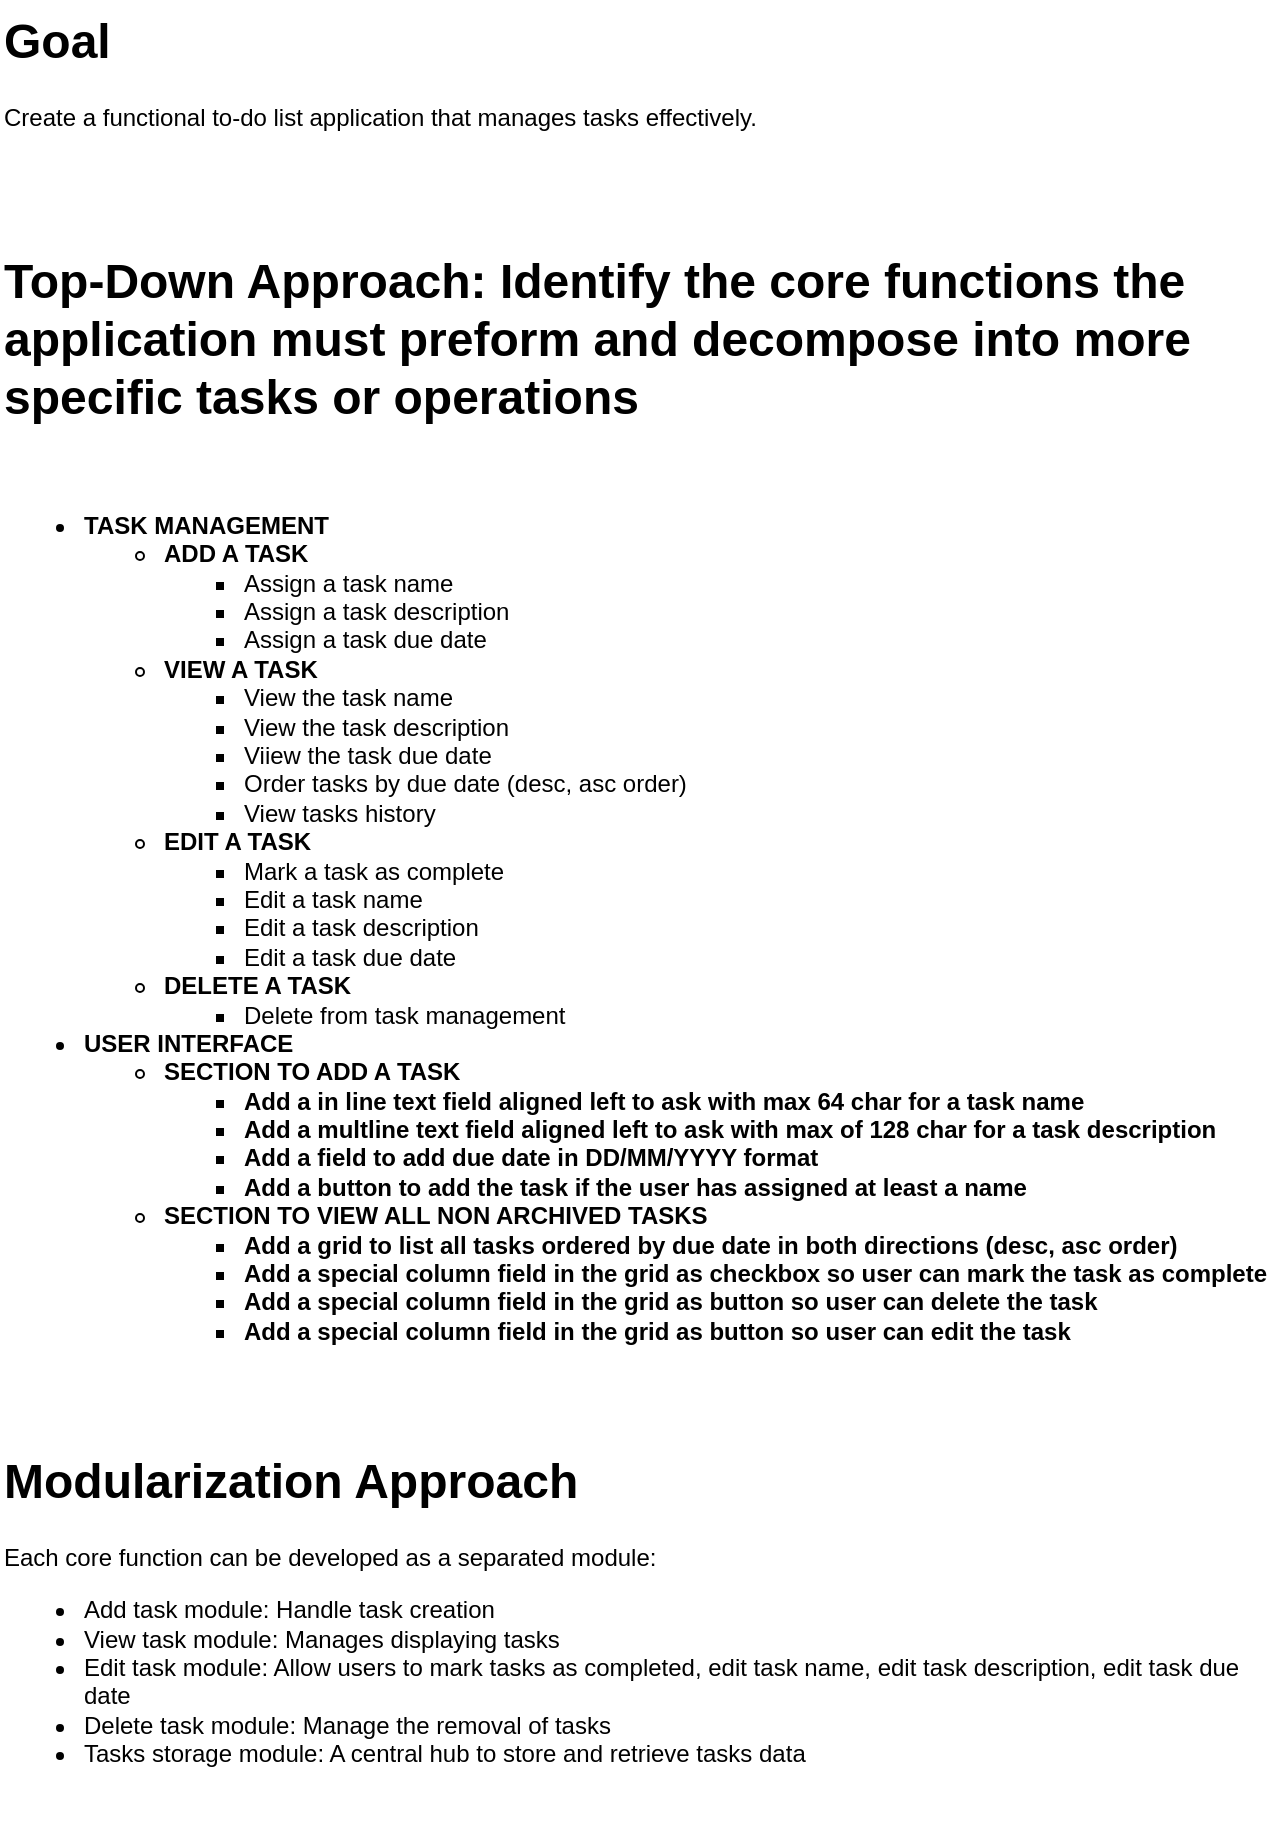 <mxfile version="28.1.0">
  <diagram name="Página-1" id="p_jJ2mn6zd_OVtzq6YJ7">
    <mxGraphModel dx="1088" dy="600" grid="1" gridSize="10" guides="1" tooltips="1" connect="1" arrows="1" fold="1" page="1" pageScale="1" pageWidth="827" pageHeight="1169" math="0" shadow="0">
      <root>
        <mxCell id="0" />
        <mxCell id="1" parent="0" />
        <mxCell id="07pm5FfSkz1EEIoKYsBk-1" value="&lt;h1 style=&quot;margin-top: 0px;&quot;&gt;Goal&lt;/h1&gt;&lt;p&gt;Create a functional to-do list application that manages tasks effectively.&lt;/p&gt;" style="text;html=1;whiteSpace=wrap;overflow=hidden;rounded=0;" vertex="1" parent="1">
          <mxGeometry x="40" y="40" width="390" height="120" as="geometry" />
        </mxCell>
        <mxCell id="07pm5FfSkz1EEIoKYsBk-2" value="&lt;h1 style=&quot;margin-top: 0px;&quot;&gt;Top-Down Approach: Identify the core functions the application must preform and decompose into more specific tasks or operations&lt;/h1&gt;&lt;div&gt;&lt;br&gt;&lt;/div&gt;&lt;p&gt;&lt;/p&gt;&lt;ul&gt;&lt;li&gt;&lt;b&gt;TASK MANAGEMENT&lt;/b&gt;&lt;/li&gt;&lt;ul&gt;&lt;li&gt;&lt;b&gt;ADD A TASK&lt;/b&gt;&lt;/li&gt;&lt;ul&gt;&lt;li&gt;Assign a task name&lt;/li&gt;&lt;li&gt;Assign a task description&lt;/li&gt;&lt;li&gt;Assign a task due date&lt;/li&gt;&lt;/ul&gt;&lt;li&gt;&lt;b style=&quot;background-color: transparent; color: light-dark(rgb(0, 0, 0), rgb(255, 255, 255));&quot;&gt;VIEW A TASK&lt;/b&gt;&lt;/li&gt;&lt;ul&gt;&lt;li&gt;View the task name&lt;/li&gt;&lt;li&gt;View the task description&lt;/li&gt;&lt;li&gt;Viiew the task due date&lt;/li&gt;&lt;li&gt;Order tasks by due date (desc, asc order)&lt;/li&gt;&lt;li&gt;View tasks history&lt;/li&gt;&lt;/ul&gt;&lt;li&gt;&lt;b style=&quot;background-color: transparent; color: light-dark(rgb(0, 0, 0), rgb(255, 255, 255));&quot;&gt;EDIT A TASK&lt;/b&gt;&lt;/li&gt;&lt;ul&gt;&lt;li&gt;Mark a task as complete&lt;/li&gt;&lt;li&gt;Edit a task name&lt;/li&gt;&lt;li&gt;Edit a task description&lt;/li&gt;&lt;li&gt;Edit a task due date&lt;/li&gt;&lt;/ul&gt;&lt;li&gt;&lt;b style=&quot;background-color: transparent; color: light-dark(rgb(0, 0, 0), rgb(255, 255, 255));&quot;&gt;DELETE A TASK&lt;/b&gt;&lt;/li&gt;&lt;ul&gt;&lt;li&gt;Delete from task management&lt;/li&gt;&lt;/ul&gt;&lt;/ul&gt;&lt;li&gt;&lt;b&gt;USER INTERFACE&lt;/b&gt;&lt;/li&gt;&lt;ul&gt;&lt;li&gt;&lt;b&gt;SECTION TO ADD A TASK&lt;/b&gt;&lt;/li&gt;&lt;ul&gt;&lt;li&gt;&lt;b&gt;Add a in line text field aligned left to ask with max 64 char for a task name&lt;/b&gt;&lt;/li&gt;&lt;li&gt;&lt;b&gt;Add a multline text field aligned left to ask with max of 128 char for a task description&lt;/b&gt;&lt;/li&gt;&lt;li&gt;&lt;b&gt;Add a field to add due date in DD/MM/YYYY format&lt;/b&gt;&lt;/li&gt;&lt;li&gt;&lt;b&gt;Add a button to add the task if the user has assigned at least a name&lt;/b&gt;&lt;/li&gt;&lt;/ul&gt;&lt;li&gt;&lt;b&gt;SECTION TO VIEW ALL NON ARCHIVED TASKS&lt;/b&gt;&lt;/li&gt;&lt;ul&gt;&lt;li&gt;&lt;b&gt;Add a grid to list all tasks ordered by due date in both directions (desc, asc order)&lt;/b&gt;&lt;/li&gt;&lt;li&gt;&lt;b&gt;Add a special column field in the grid as checkbox so user can mark the task as complete&lt;/b&gt;&lt;/li&gt;&lt;li&gt;&lt;b&gt;Add a special column field in the grid as button so user can delete the task&lt;/b&gt;&lt;/li&gt;&lt;li&gt;&lt;b&gt;Add a special column field in the grid as button so user can edit the task&lt;/b&gt;&lt;/li&gt;&lt;/ul&gt;&lt;/ul&gt;&lt;/ul&gt;" style="text;html=1;whiteSpace=wrap;overflow=hidden;rounded=0;" vertex="1" parent="1">
          <mxGeometry x="40" y="160" width="640" height="600" as="geometry" />
        </mxCell>
        <mxCell id="07pm5FfSkz1EEIoKYsBk-3" value="&lt;h1 style=&quot;margin-top: 0px;&quot;&gt;Modularization Approach&lt;/h1&gt;&lt;p&gt;Each core function can be developed as a separated module:&lt;/p&gt;&lt;p&gt;&lt;/p&gt;&lt;ul&gt;&lt;li&gt;Add task module: Handle task creation&lt;/li&gt;&lt;li&gt;View task module: Manages displaying tasks&lt;/li&gt;&lt;li&gt;Edit task module: Allow users to mark tasks as completed, edit task name, edit task description, edit task due date&lt;/li&gt;&lt;li&gt;Delete task module: Manage the removal of tasks&lt;/li&gt;&lt;li&gt;Tasks storage module: A central hub to store and retrieve tasks data&lt;/li&gt;&lt;/ul&gt;&lt;p&gt;&lt;/p&gt;" style="text;html=1;whiteSpace=wrap;overflow=hidden;rounded=0;" vertex="1" parent="1">
          <mxGeometry x="40" y="760" width="640" height="200" as="geometry" />
        </mxCell>
      </root>
    </mxGraphModel>
  </diagram>
</mxfile>
